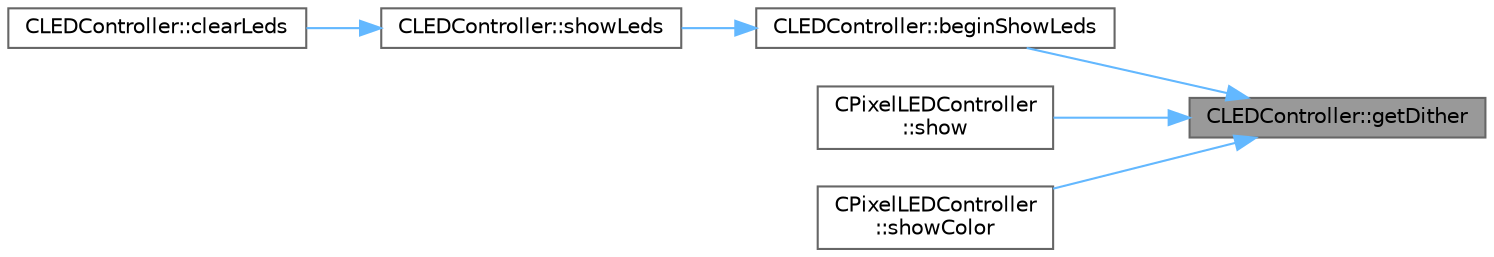 digraph "CLEDController::getDither"
{
 // INTERACTIVE_SVG=YES
 // LATEX_PDF_SIZE
  bgcolor="transparent";
  edge [fontname=Helvetica,fontsize=10,labelfontname=Helvetica,labelfontsize=10];
  node [fontname=Helvetica,fontsize=10,shape=box,height=0.2,width=0.4];
  rankdir="RL";
  Node1 [id="Node000001",label="CLEDController::getDither",height=0.2,width=0.4,color="gray40", fillcolor="grey60", style="filled", fontcolor="black",tooltip="Get the dithering option currently set for this controller."];
  Node1 -> Node2 [id="edge1_Node000001_Node000002",dir="back",color="steelblue1",style="solid",tooltip=" "];
  Node2 [id="Node000002",label="CLEDController::beginShowLeds",height=0.2,width=0.4,color="grey40", fillcolor="white", style="filled",URL="$d6/d2c/class_c_l_e_d_controller_af9962ef739bdb3b590ee66f3780765d6.html#af9962ef739bdb3b590ee66f3780765d6",tooltip=" "];
  Node2 -> Node3 [id="edge2_Node000002_Node000003",dir="back",color="steelblue1",style="solid",tooltip=" "];
  Node3 [id="Node000003",label="CLEDController::showLeds",height=0.2,width=0.4,color="grey40", fillcolor="white", style="filled",URL="$d6/d2c/class_c_l_e_d_controller_a45c7ed2f111230bda9d329cf88a58eb4.html#a45c7ed2f111230bda9d329cf88a58eb4",tooltip=" "];
  Node3 -> Node4 [id="edge3_Node000003_Node000004",dir="back",color="steelblue1",style="solid",tooltip=" "];
  Node4 [id="Node000004",label="CLEDController::clearLeds",height=0.2,width=0.4,color="grey40", fillcolor="white", style="filled",URL="$d6/d2c/class_c_l_e_d_controller_a6cd8a28d7585fba96407c9678c00d588.html#a6cd8a28d7585fba96407c9678c00d588",tooltip="Clear out/zero out the given number of LEDs."];
  Node1 -> Node5 [id="edge4_Node000001_Node000005",dir="back",color="steelblue1",style="solid",tooltip=" "];
  Node5 [id="Node000005",label="CPixelLEDController\l::show",height=0.2,width=0.4,color="grey40", fillcolor="white", style="filled",URL="$d0/dc9/class_c_pixel_l_e_d_controller_af68ac3dc99e466b6f1b71dc1f5f1bd06.html#af68ac3dc99e466b6f1b71dc1f5f1bd06",tooltip="Write the passed in RGB data out to the LEDs managed by this controller."];
  Node1 -> Node6 [id="edge5_Node000001_Node000006",dir="back",color="steelblue1",style="solid",tooltip=" "];
  Node6 [id="Node000006",label="CPixelLEDController\l::showColor",height=0.2,width=0.4,color="grey40", fillcolor="white", style="filled",URL="$d0/dc9/class_c_pixel_l_e_d_controller_aab8df51126298945b1c08385b7b4cac1.html#aab8df51126298945b1c08385b7b4cac1",tooltip="Set all the LEDs on the controller to a given color."];
}
